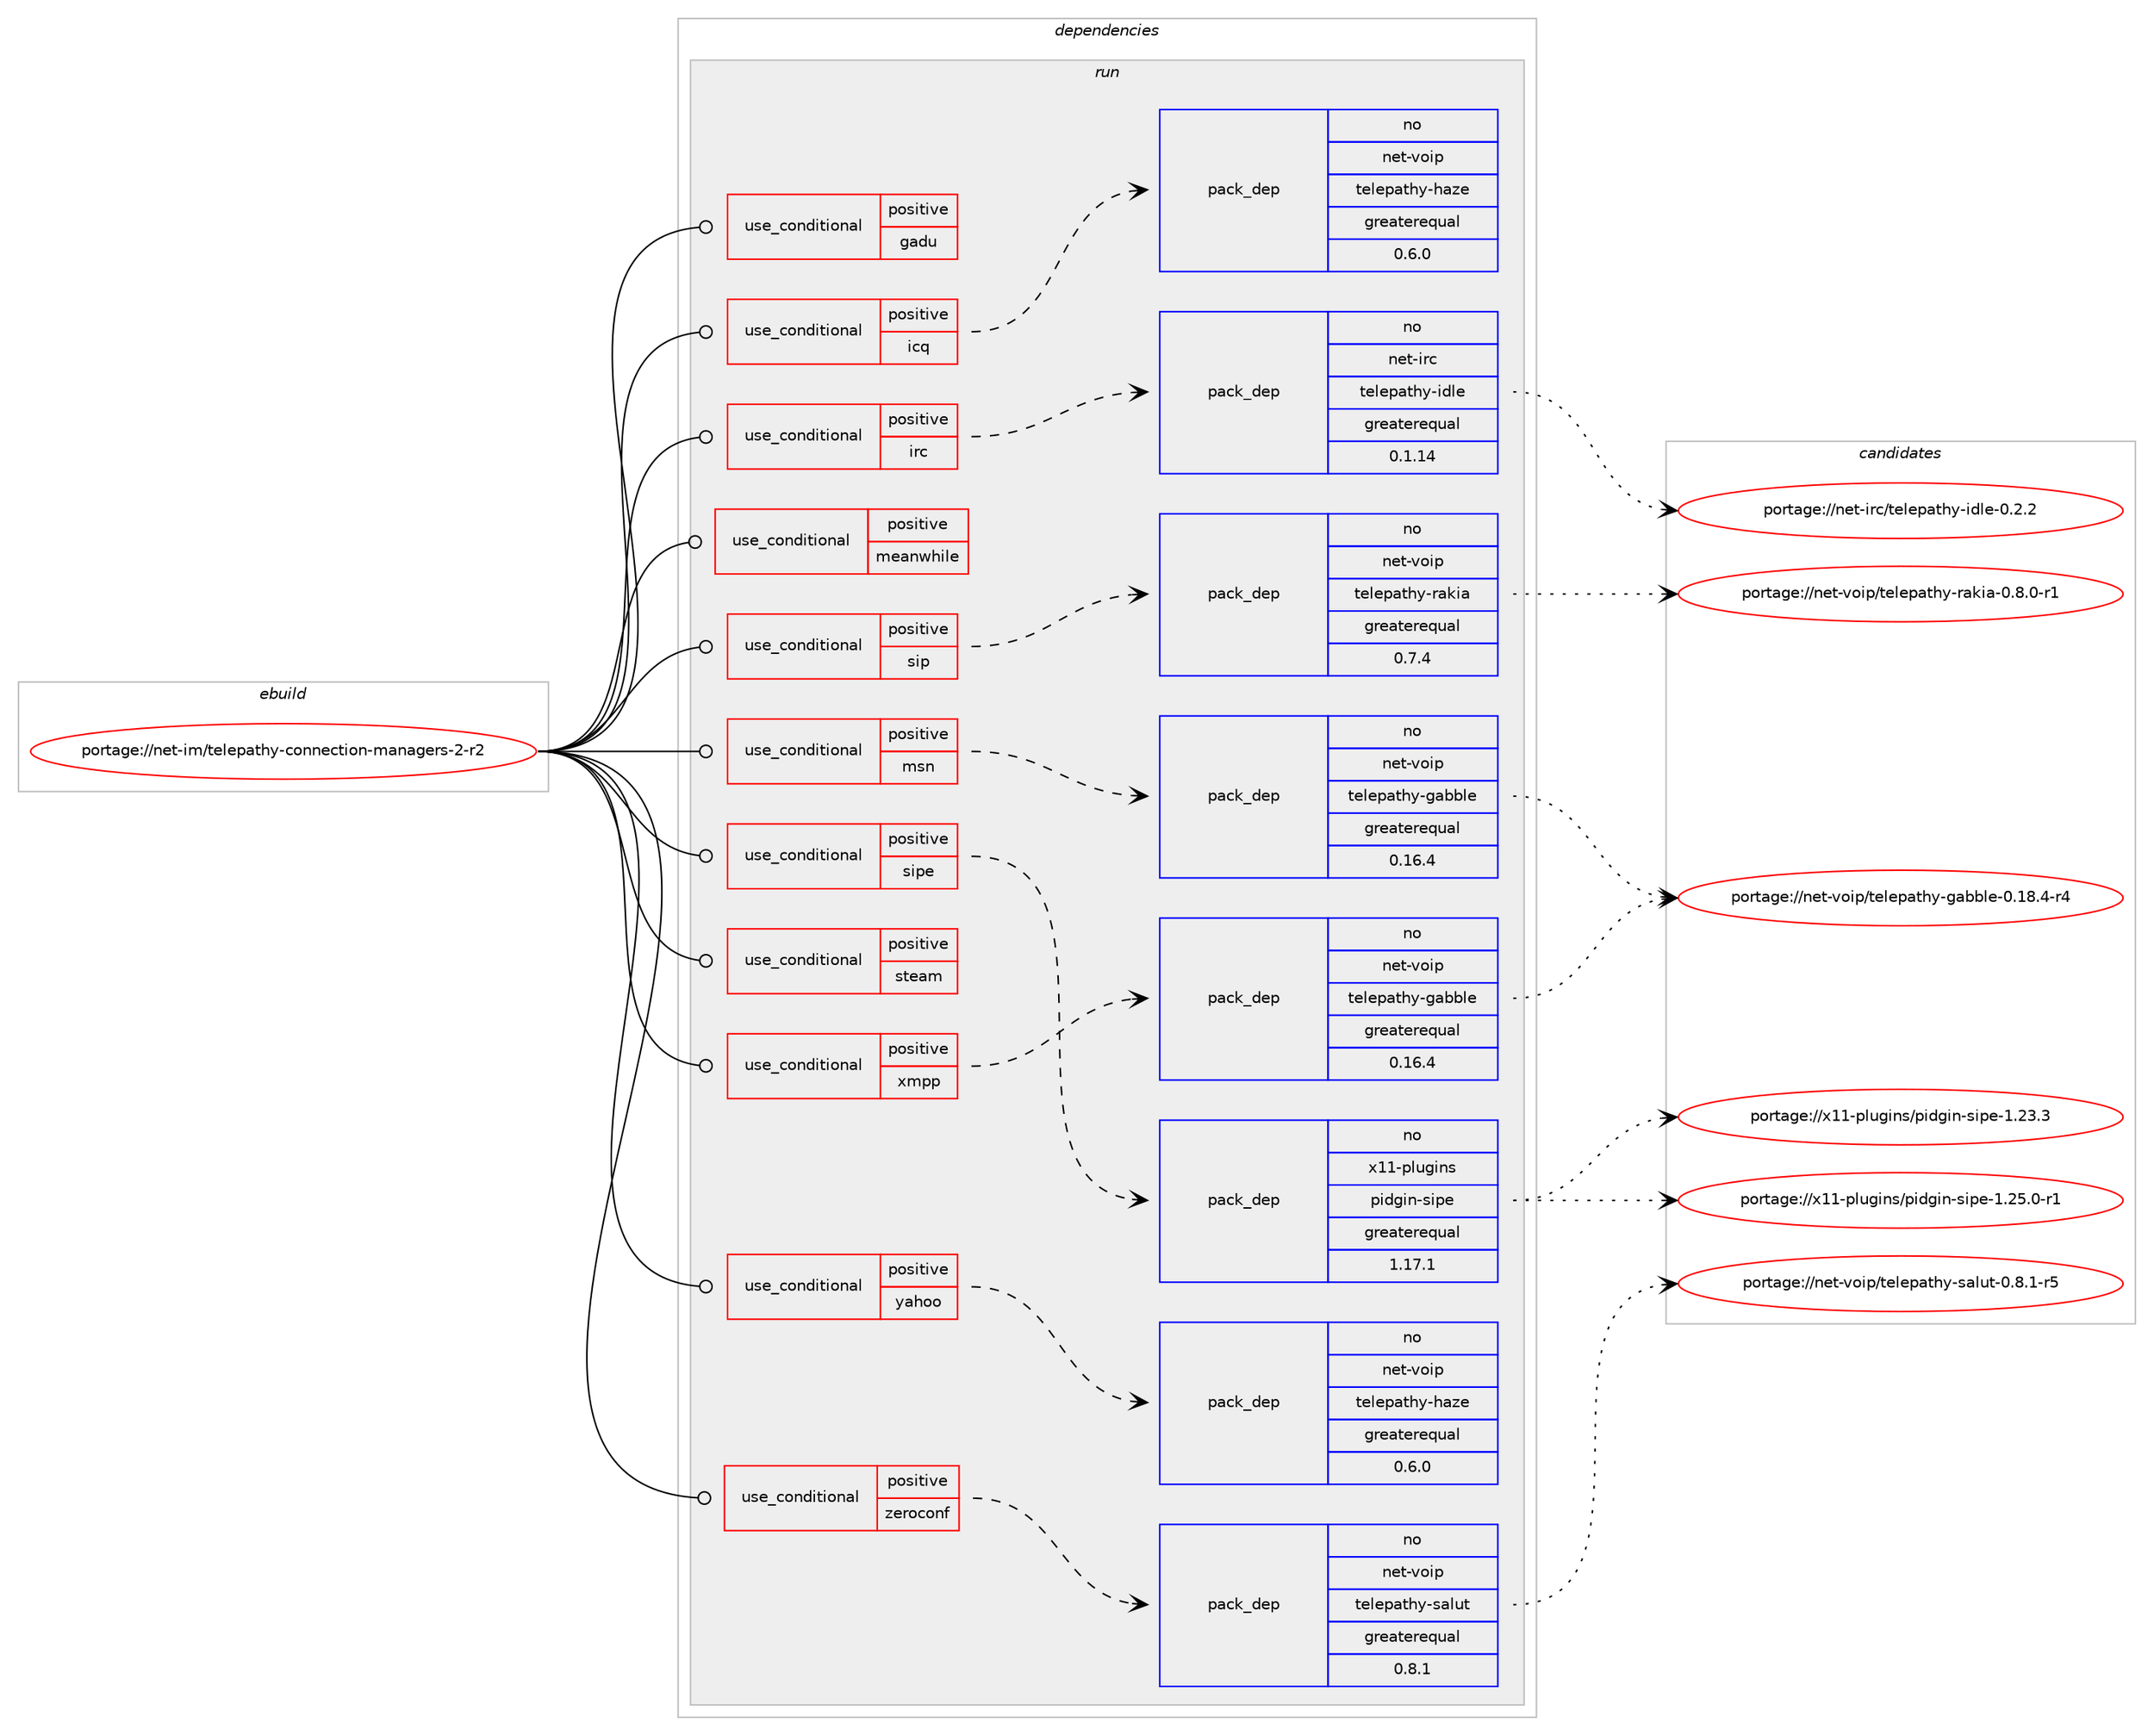 digraph prolog {

# *************
# Graph options
# *************

newrank=true;
concentrate=true;
compound=true;
graph [rankdir=LR,fontname=Helvetica,fontsize=10,ranksep=1.5];#, ranksep=2.5, nodesep=0.2];
edge  [arrowhead=vee];
node  [fontname=Helvetica,fontsize=10];

# **********
# The ebuild
# **********

subgraph cluster_leftcol {
color=gray;
label=<<i>ebuild</i>>;
id [label="portage://net-im/telepathy-connection-managers-2-r2", color=red, width=4, href="../net-im/telepathy-connection-managers-2-r2.svg"];
}

# ****************
# The dependencies
# ****************

subgraph cluster_midcol {
color=gray;
label=<<i>dependencies</i>>;
subgraph cluster_compile {
fillcolor="#eeeeee";
style=filled;
label=<<i>compile</i>>;
}
subgraph cluster_compileandrun {
fillcolor="#eeeeee";
style=filled;
label=<<i>compile and run</i>>;
}
subgraph cluster_run {
fillcolor="#eeeeee";
style=filled;
label=<<i>run</i>>;
subgraph cond10 {
dependency38 [label=<<TABLE BORDER="0" CELLBORDER="1" CELLSPACING="0" CELLPADDING="4"><TR><TD ROWSPAN="3" CELLPADDING="10">use_conditional</TD></TR><TR><TD>positive</TD></TR><TR><TD>gadu</TD></TR></TABLE>>, shape=none, color=red];
# *** BEGIN UNKNOWN DEPENDENCY TYPE (TODO) ***
# dependency38 -> package_dependency(portage://net-im/telepathy-connection-managers-2-r2,run,no,net-im,pidgin,none,[,,],[],[use(enable(gadu),none)])
# *** END UNKNOWN DEPENDENCY TYPE (TODO) ***

# *** BEGIN UNKNOWN DEPENDENCY TYPE (TODO) ***
# dependency38 -> package_dependency(portage://net-im/telepathy-connection-managers-2-r2,run,no,net-voip,telepathy-haze,none,[,,],[],[])
# *** END UNKNOWN DEPENDENCY TYPE (TODO) ***

}
id:e -> dependency38:w [weight=20,style="solid",arrowhead="odot"];
subgraph cond11 {
dependency39 [label=<<TABLE BORDER="0" CELLBORDER="1" CELLSPACING="0" CELLPADDING="4"><TR><TD ROWSPAN="3" CELLPADDING="10">use_conditional</TD></TR><TR><TD>positive</TD></TR><TR><TD>icq</TD></TR></TABLE>>, shape=none, color=red];
subgraph pack28 {
dependency40 [label=<<TABLE BORDER="0" CELLBORDER="1" CELLSPACING="0" CELLPADDING="4" WIDTH="220"><TR><TD ROWSPAN="6" CELLPADDING="30">pack_dep</TD></TR><TR><TD WIDTH="110">no</TD></TR><TR><TD>net-voip</TD></TR><TR><TD>telepathy-haze</TD></TR><TR><TD>greaterequal</TD></TR><TR><TD>0.6.0</TD></TR></TABLE>>, shape=none, color=blue];
}
dependency39:e -> dependency40:w [weight=20,style="dashed",arrowhead="vee"];
}
id:e -> dependency39:w [weight=20,style="solid",arrowhead="odot"];
subgraph cond12 {
dependency41 [label=<<TABLE BORDER="0" CELLBORDER="1" CELLSPACING="0" CELLPADDING="4"><TR><TD ROWSPAN="3" CELLPADDING="10">use_conditional</TD></TR><TR><TD>positive</TD></TR><TR><TD>irc</TD></TR></TABLE>>, shape=none, color=red];
subgraph pack29 {
dependency42 [label=<<TABLE BORDER="0" CELLBORDER="1" CELLSPACING="0" CELLPADDING="4" WIDTH="220"><TR><TD ROWSPAN="6" CELLPADDING="30">pack_dep</TD></TR><TR><TD WIDTH="110">no</TD></TR><TR><TD>net-irc</TD></TR><TR><TD>telepathy-idle</TD></TR><TR><TD>greaterequal</TD></TR><TR><TD>0.1.14</TD></TR></TABLE>>, shape=none, color=blue];
}
dependency41:e -> dependency42:w [weight=20,style="dashed",arrowhead="vee"];
}
id:e -> dependency41:w [weight=20,style="solid",arrowhead="odot"];
subgraph cond13 {
dependency43 [label=<<TABLE BORDER="0" CELLBORDER="1" CELLSPACING="0" CELLPADDING="4"><TR><TD ROWSPAN="3" CELLPADDING="10">use_conditional</TD></TR><TR><TD>positive</TD></TR><TR><TD>meanwhile</TD></TR></TABLE>>, shape=none, color=red];
# *** BEGIN UNKNOWN DEPENDENCY TYPE (TODO) ***
# dependency43 -> package_dependency(portage://net-im/telepathy-connection-managers-2-r2,run,no,net-im,pidgin,none,[,,],[],[use(enable(meanwhile),none)])
# *** END UNKNOWN DEPENDENCY TYPE (TODO) ***

# *** BEGIN UNKNOWN DEPENDENCY TYPE (TODO) ***
# dependency43 -> package_dependency(portage://net-im/telepathy-connection-managers-2-r2,run,no,net-voip,telepathy-haze,none,[,,],[],[])
# *** END UNKNOWN DEPENDENCY TYPE (TODO) ***

}
id:e -> dependency43:w [weight=20,style="solid",arrowhead="odot"];
subgraph cond14 {
dependency44 [label=<<TABLE BORDER="0" CELLBORDER="1" CELLSPACING="0" CELLPADDING="4"><TR><TD ROWSPAN="3" CELLPADDING="10">use_conditional</TD></TR><TR><TD>positive</TD></TR><TR><TD>msn</TD></TR></TABLE>>, shape=none, color=red];
subgraph pack30 {
dependency45 [label=<<TABLE BORDER="0" CELLBORDER="1" CELLSPACING="0" CELLPADDING="4" WIDTH="220"><TR><TD ROWSPAN="6" CELLPADDING="30">pack_dep</TD></TR><TR><TD WIDTH="110">no</TD></TR><TR><TD>net-voip</TD></TR><TR><TD>telepathy-gabble</TD></TR><TR><TD>greaterequal</TD></TR><TR><TD>0.16.4</TD></TR></TABLE>>, shape=none, color=blue];
}
dependency44:e -> dependency45:w [weight=20,style="dashed",arrowhead="vee"];
}
id:e -> dependency44:w [weight=20,style="solid",arrowhead="odot"];
subgraph cond15 {
dependency46 [label=<<TABLE BORDER="0" CELLBORDER="1" CELLSPACING="0" CELLPADDING="4"><TR><TD ROWSPAN="3" CELLPADDING="10">use_conditional</TD></TR><TR><TD>positive</TD></TR><TR><TD>sip</TD></TR></TABLE>>, shape=none, color=red];
subgraph pack31 {
dependency47 [label=<<TABLE BORDER="0" CELLBORDER="1" CELLSPACING="0" CELLPADDING="4" WIDTH="220"><TR><TD ROWSPAN="6" CELLPADDING="30">pack_dep</TD></TR><TR><TD WIDTH="110">no</TD></TR><TR><TD>net-voip</TD></TR><TR><TD>telepathy-rakia</TD></TR><TR><TD>greaterequal</TD></TR><TR><TD>0.7.4</TD></TR></TABLE>>, shape=none, color=blue];
}
dependency46:e -> dependency47:w [weight=20,style="dashed",arrowhead="vee"];
}
id:e -> dependency46:w [weight=20,style="solid",arrowhead="odot"];
subgraph cond16 {
dependency48 [label=<<TABLE BORDER="0" CELLBORDER="1" CELLSPACING="0" CELLPADDING="4"><TR><TD ROWSPAN="3" CELLPADDING="10">use_conditional</TD></TR><TR><TD>positive</TD></TR><TR><TD>sipe</TD></TR></TABLE>>, shape=none, color=red];
subgraph pack32 {
dependency49 [label=<<TABLE BORDER="0" CELLBORDER="1" CELLSPACING="0" CELLPADDING="4" WIDTH="220"><TR><TD ROWSPAN="6" CELLPADDING="30">pack_dep</TD></TR><TR><TD WIDTH="110">no</TD></TR><TR><TD>x11-plugins</TD></TR><TR><TD>pidgin-sipe</TD></TR><TR><TD>greaterequal</TD></TR><TR><TD>1.17.1</TD></TR></TABLE>>, shape=none, color=blue];
}
dependency48:e -> dependency49:w [weight=20,style="dashed",arrowhead="vee"];
}
id:e -> dependency48:w [weight=20,style="solid",arrowhead="odot"];
subgraph cond17 {
dependency50 [label=<<TABLE BORDER="0" CELLBORDER="1" CELLSPACING="0" CELLPADDING="4"><TR><TD ROWSPAN="3" CELLPADDING="10">use_conditional</TD></TR><TR><TD>positive</TD></TR><TR><TD>steam</TD></TR></TABLE>>, shape=none, color=red];
# *** BEGIN UNKNOWN DEPENDENCY TYPE (TODO) ***
# dependency50 -> package_dependency(portage://net-im/telepathy-connection-managers-2-r2,run,no,x11-plugins,pidgin-opensteamworks,none,[,,],[],[])
# *** END UNKNOWN DEPENDENCY TYPE (TODO) ***

# *** BEGIN UNKNOWN DEPENDENCY TYPE (TODO) ***
# dependency50 -> package_dependency(portage://net-im/telepathy-connection-managers-2-r2,run,no,net-voip,telepathy-haze,none,[,,],[],[])
# *** END UNKNOWN DEPENDENCY TYPE (TODO) ***

}
id:e -> dependency50:w [weight=20,style="solid",arrowhead="odot"];
subgraph cond18 {
dependency51 [label=<<TABLE BORDER="0" CELLBORDER="1" CELLSPACING="0" CELLPADDING="4"><TR><TD ROWSPAN="3" CELLPADDING="10">use_conditional</TD></TR><TR><TD>positive</TD></TR><TR><TD>xmpp</TD></TR></TABLE>>, shape=none, color=red];
subgraph pack33 {
dependency52 [label=<<TABLE BORDER="0" CELLBORDER="1" CELLSPACING="0" CELLPADDING="4" WIDTH="220"><TR><TD ROWSPAN="6" CELLPADDING="30">pack_dep</TD></TR><TR><TD WIDTH="110">no</TD></TR><TR><TD>net-voip</TD></TR><TR><TD>telepathy-gabble</TD></TR><TR><TD>greaterequal</TD></TR><TR><TD>0.16.4</TD></TR></TABLE>>, shape=none, color=blue];
}
dependency51:e -> dependency52:w [weight=20,style="dashed",arrowhead="vee"];
}
id:e -> dependency51:w [weight=20,style="solid",arrowhead="odot"];
subgraph cond19 {
dependency53 [label=<<TABLE BORDER="0" CELLBORDER="1" CELLSPACING="0" CELLPADDING="4"><TR><TD ROWSPAN="3" CELLPADDING="10">use_conditional</TD></TR><TR><TD>positive</TD></TR><TR><TD>yahoo</TD></TR></TABLE>>, shape=none, color=red];
subgraph pack34 {
dependency54 [label=<<TABLE BORDER="0" CELLBORDER="1" CELLSPACING="0" CELLPADDING="4" WIDTH="220"><TR><TD ROWSPAN="6" CELLPADDING="30">pack_dep</TD></TR><TR><TD WIDTH="110">no</TD></TR><TR><TD>net-voip</TD></TR><TR><TD>telepathy-haze</TD></TR><TR><TD>greaterequal</TD></TR><TR><TD>0.6.0</TD></TR></TABLE>>, shape=none, color=blue];
}
dependency53:e -> dependency54:w [weight=20,style="dashed",arrowhead="vee"];
}
id:e -> dependency53:w [weight=20,style="solid",arrowhead="odot"];
subgraph cond20 {
dependency55 [label=<<TABLE BORDER="0" CELLBORDER="1" CELLSPACING="0" CELLPADDING="4"><TR><TD ROWSPAN="3" CELLPADDING="10">use_conditional</TD></TR><TR><TD>positive</TD></TR><TR><TD>zeroconf</TD></TR></TABLE>>, shape=none, color=red];
subgraph pack35 {
dependency56 [label=<<TABLE BORDER="0" CELLBORDER="1" CELLSPACING="0" CELLPADDING="4" WIDTH="220"><TR><TD ROWSPAN="6" CELLPADDING="30">pack_dep</TD></TR><TR><TD WIDTH="110">no</TD></TR><TR><TD>net-voip</TD></TR><TR><TD>telepathy-salut</TD></TR><TR><TD>greaterequal</TD></TR><TR><TD>0.8.1</TD></TR></TABLE>>, shape=none, color=blue];
}
dependency55:e -> dependency56:w [weight=20,style="dashed",arrowhead="vee"];
}
id:e -> dependency55:w [weight=20,style="solid",arrowhead="odot"];
}
}

# **************
# The candidates
# **************

subgraph cluster_choices {
rank=same;
color=gray;
label=<<i>candidates</i>>;

subgraph choice28 {
color=black;
nodesep=1;
}
subgraph choice29 {
color=black;
nodesep=1;
choice1101011164510511499471161011081011129711610412145105100108101454846504650 [label="portage://net-irc/telepathy-idle-0.2.2", color=red, width=4,href="../net-irc/telepathy-idle-0.2.2.svg"];
dependency42:e -> choice1101011164510511499471161011081011129711610412145105100108101454846504650:w [style=dotted,weight="100"];
}
subgraph choice30 {
color=black;
nodesep=1;
choice11010111645118111105112471161011081011129711610412145103979898108101454846495646524511452 [label="portage://net-voip/telepathy-gabble-0.18.4-r4", color=red, width=4,href="../net-voip/telepathy-gabble-0.18.4-r4.svg"];
dependency45:e -> choice11010111645118111105112471161011081011129711610412145103979898108101454846495646524511452:w [style=dotted,weight="100"];
}
subgraph choice31 {
color=black;
nodesep=1;
choice1101011164511811110511247116101108101112971161041214511497107105974548465646484511449 [label="portage://net-voip/telepathy-rakia-0.8.0-r1", color=red, width=4,href="../net-voip/telepathy-rakia-0.8.0-r1.svg"];
dependency47:e -> choice1101011164511811110511247116101108101112971161041214511497107105974548465646484511449:w [style=dotted,weight="100"];
}
subgraph choice32 {
color=black;
nodesep=1;
choice120494945112108117103105110115471121051001031051104511510511210145494650514651 [label="portage://x11-plugins/pidgin-sipe-1.23.3", color=red, width=4,href="../x11-plugins/pidgin-sipe-1.23.3.svg"];
choice1204949451121081171031051101154711210510010310511045115105112101454946505346484511449 [label="portage://x11-plugins/pidgin-sipe-1.25.0-r1", color=red, width=4,href="../x11-plugins/pidgin-sipe-1.25.0-r1.svg"];
dependency49:e -> choice120494945112108117103105110115471121051001031051104511510511210145494650514651:w [style=dotted,weight="100"];
dependency49:e -> choice1204949451121081171031051101154711210510010310511045115105112101454946505346484511449:w [style=dotted,weight="100"];
}
subgraph choice33 {
color=black;
nodesep=1;
choice11010111645118111105112471161011081011129711610412145103979898108101454846495646524511452 [label="portage://net-voip/telepathy-gabble-0.18.4-r4", color=red, width=4,href="../net-voip/telepathy-gabble-0.18.4-r4.svg"];
dependency52:e -> choice11010111645118111105112471161011081011129711610412145103979898108101454846495646524511452:w [style=dotted,weight="100"];
}
subgraph choice34 {
color=black;
nodesep=1;
}
subgraph choice35 {
color=black;
nodesep=1;
choice11010111645118111105112471161011081011129711610412145115971081171164548465646494511453 [label="portage://net-voip/telepathy-salut-0.8.1-r5", color=red, width=4,href="../net-voip/telepathy-salut-0.8.1-r5.svg"];
dependency56:e -> choice11010111645118111105112471161011081011129711610412145115971081171164548465646494511453:w [style=dotted,weight="100"];
}
}

}
